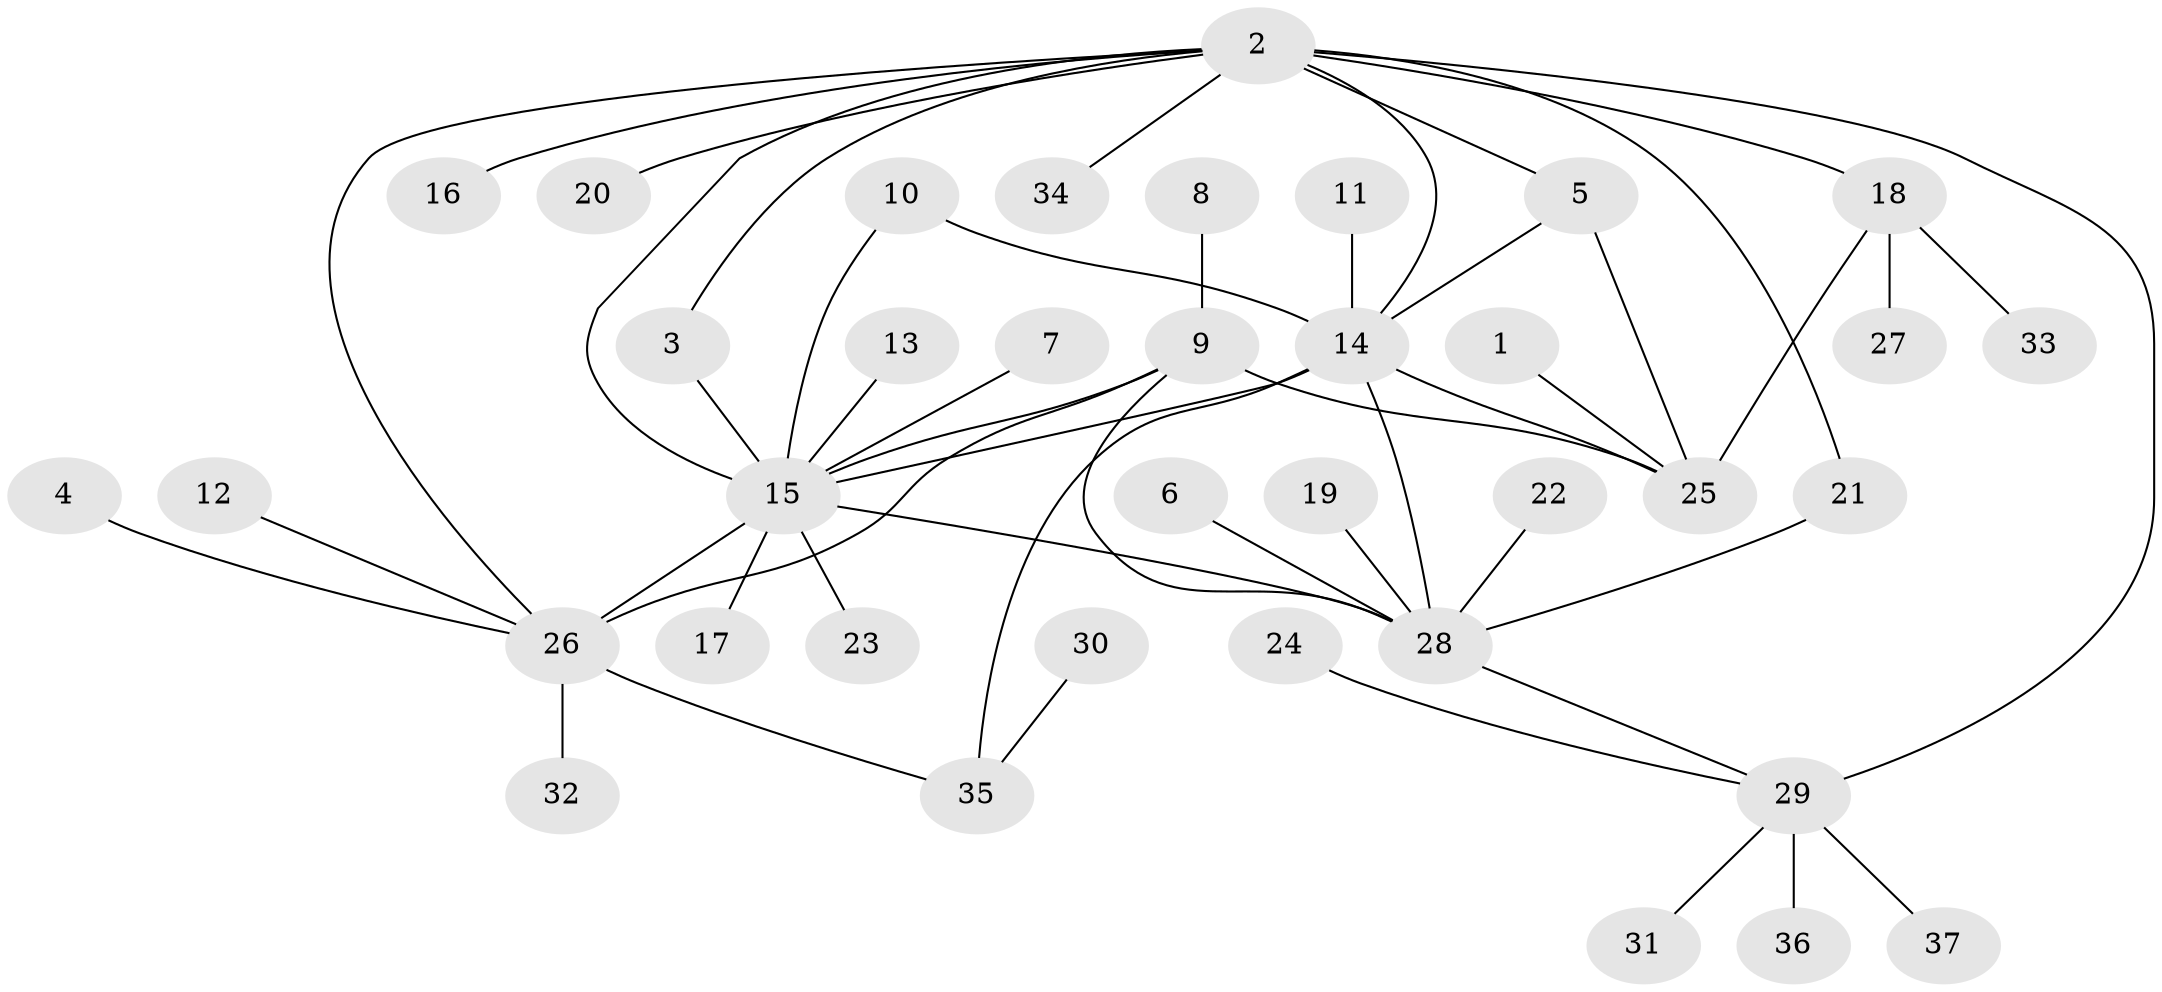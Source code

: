 // original degree distribution, {6: 0.04054054054054054, 9: 0.04054054054054054, 7: 0.02702702702702703, 3: 0.0945945945945946, 10: 0.013513513513513514, 4: 0.04054054054054054, 8: 0.013513513513513514, 1: 0.4594594594594595, 2: 0.2702702702702703}
// Generated by graph-tools (version 1.1) at 2025/26/03/09/25 03:26:46]
// undirected, 37 vertices, 50 edges
graph export_dot {
graph [start="1"]
  node [color=gray90,style=filled];
  1;
  2;
  3;
  4;
  5;
  6;
  7;
  8;
  9;
  10;
  11;
  12;
  13;
  14;
  15;
  16;
  17;
  18;
  19;
  20;
  21;
  22;
  23;
  24;
  25;
  26;
  27;
  28;
  29;
  30;
  31;
  32;
  33;
  34;
  35;
  36;
  37;
  1 -- 25 [weight=1.0];
  2 -- 3 [weight=1.0];
  2 -- 5 [weight=1.0];
  2 -- 14 [weight=1.0];
  2 -- 15 [weight=1.0];
  2 -- 16 [weight=1.0];
  2 -- 18 [weight=1.0];
  2 -- 20 [weight=1.0];
  2 -- 21 [weight=1.0];
  2 -- 26 [weight=1.0];
  2 -- 29 [weight=2.0];
  2 -- 34 [weight=1.0];
  3 -- 15 [weight=1.0];
  4 -- 26 [weight=1.0];
  5 -- 14 [weight=1.0];
  5 -- 25 [weight=1.0];
  6 -- 28 [weight=1.0];
  7 -- 15 [weight=1.0];
  8 -- 9 [weight=1.0];
  9 -- 15 [weight=1.0];
  9 -- 25 [weight=1.0];
  9 -- 26 [weight=2.0];
  9 -- 28 [weight=1.0];
  10 -- 14 [weight=1.0];
  10 -- 15 [weight=1.0];
  11 -- 14 [weight=1.0];
  12 -- 26 [weight=1.0];
  13 -- 15 [weight=2.0];
  14 -- 15 [weight=1.0];
  14 -- 25 [weight=1.0];
  14 -- 28 [weight=1.0];
  14 -- 35 [weight=1.0];
  15 -- 17 [weight=1.0];
  15 -- 23 [weight=1.0];
  15 -- 26 [weight=2.0];
  15 -- 28 [weight=1.0];
  18 -- 25 [weight=1.0];
  18 -- 27 [weight=1.0];
  18 -- 33 [weight=1.0];
  19 -- 28 [weight=1.0];
  21 -- 28 [weight=1.0];
  22 -- 28 [weight=1.0];
  24 -- 29 [weight=1.0];
  26 -- 32 [weight=1.0];
  26 -- 35 [weight=1.0];
  28 -- 29 [weight=1.0];
  29 -- 31 [weight=1.0];
  29 -- 36 [weight=1.0];
  29 -- 37 [weight=1.0];
  30 -- 35 [weight=1.0];
}
